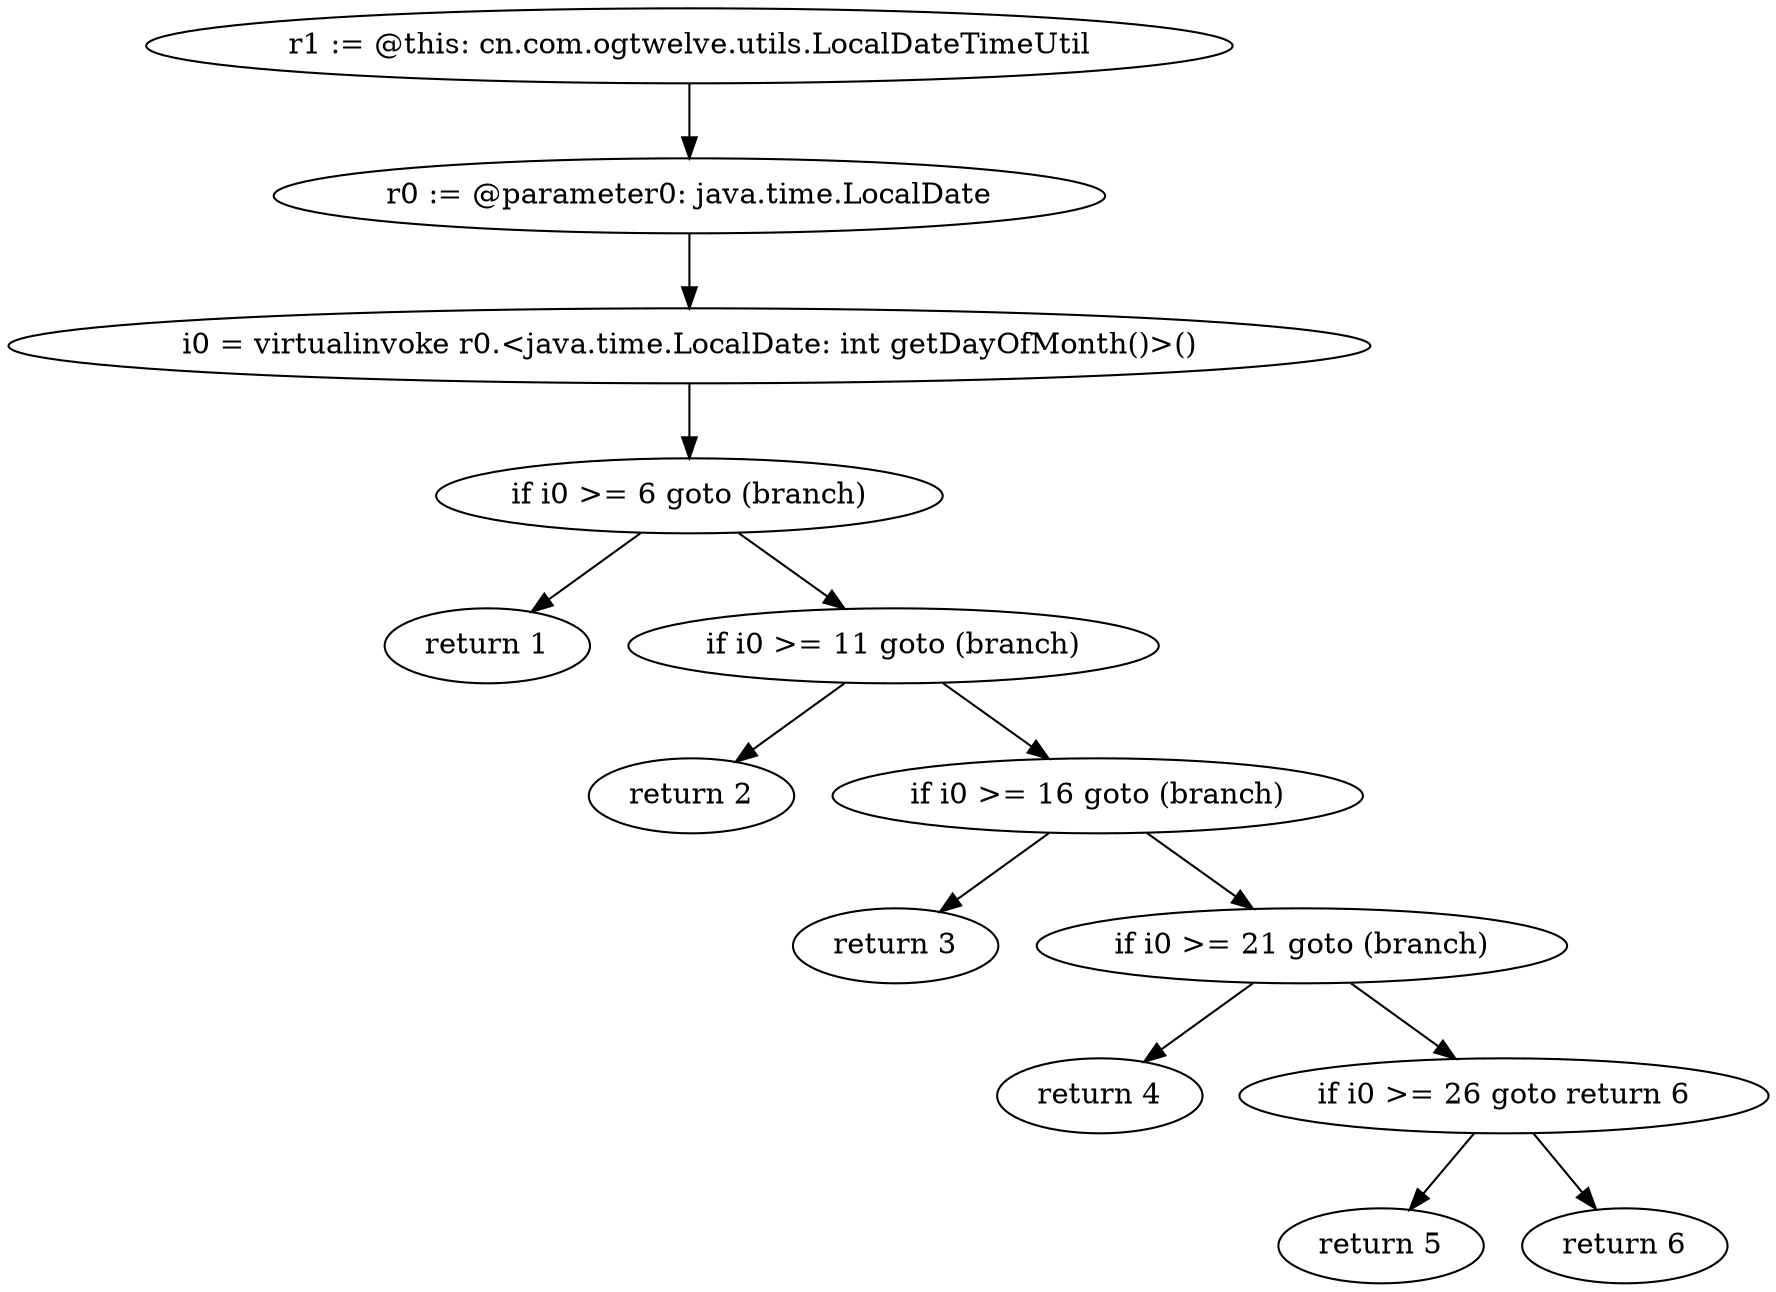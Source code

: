 digraph "unitGraph" {
    "r1 := @this: cn.com.ogtwelve.utils.LocalDateTimeUtil"
    "r0 := @parameter0: java.time.LocalDate"
    "i0 = virtualinvoke r0.<java.time.LocalDate: int getDayOfMonth()>()"
    "if i0 >= 6 goto (branch)"
    "return 1"
    "if i0 >= 11 goto (branch)"
    "return 2"
    "if i0 >= 16 goto (branch)"
    "return 3"
    "if i0 >= 21 goto (branch)"
    "return 4"
    "if i0 >= 26 goto return 6"
    "return 5"
    "return 6"
    "r1 := @this: cn.com.ogtwelve.utils.LocalDateTimeUtil"->"r0 := @parameter0: java.time.LocalDate";
    "r0 := @parameter0: java.time.LocalDate"->"i0 = virtualinvoke r0.<java.time.LocalDate: int getDayOfMonth()>()";
    "i0 = virtualinvoke r0.<java.time.LocalDate: int getDayOfMonth()>()"->"if i0 >= 6 goto (branch)";
    "if i0 >= 6 goto (branch)"->"return 1";
    "if i0 >= 6 goto (branch)"->"if i0 >= 11 goto (branch)";
    "if i0 >= 11 goto (branch)"->"return 2";
    "if i0 >= 11 goto (branch)"->"if i0 >= 16 goto (branch)";
    "if i0 >= 16 goto (branch)"->"return 3";
    "if i0 >= 16 goto (branch)"->"if i0 >= 21 goto (branch)";
    "if i0 >= 21 goto (branch)"->"return 4";
    "if i0 >= 21 goto (branch)"->"if i0 >= 26 goto return 6";
    "if i0 >= 26 goto return 6"->"return 5";
    "if i0 >= 26 goto return 6"->"return 6";
}
